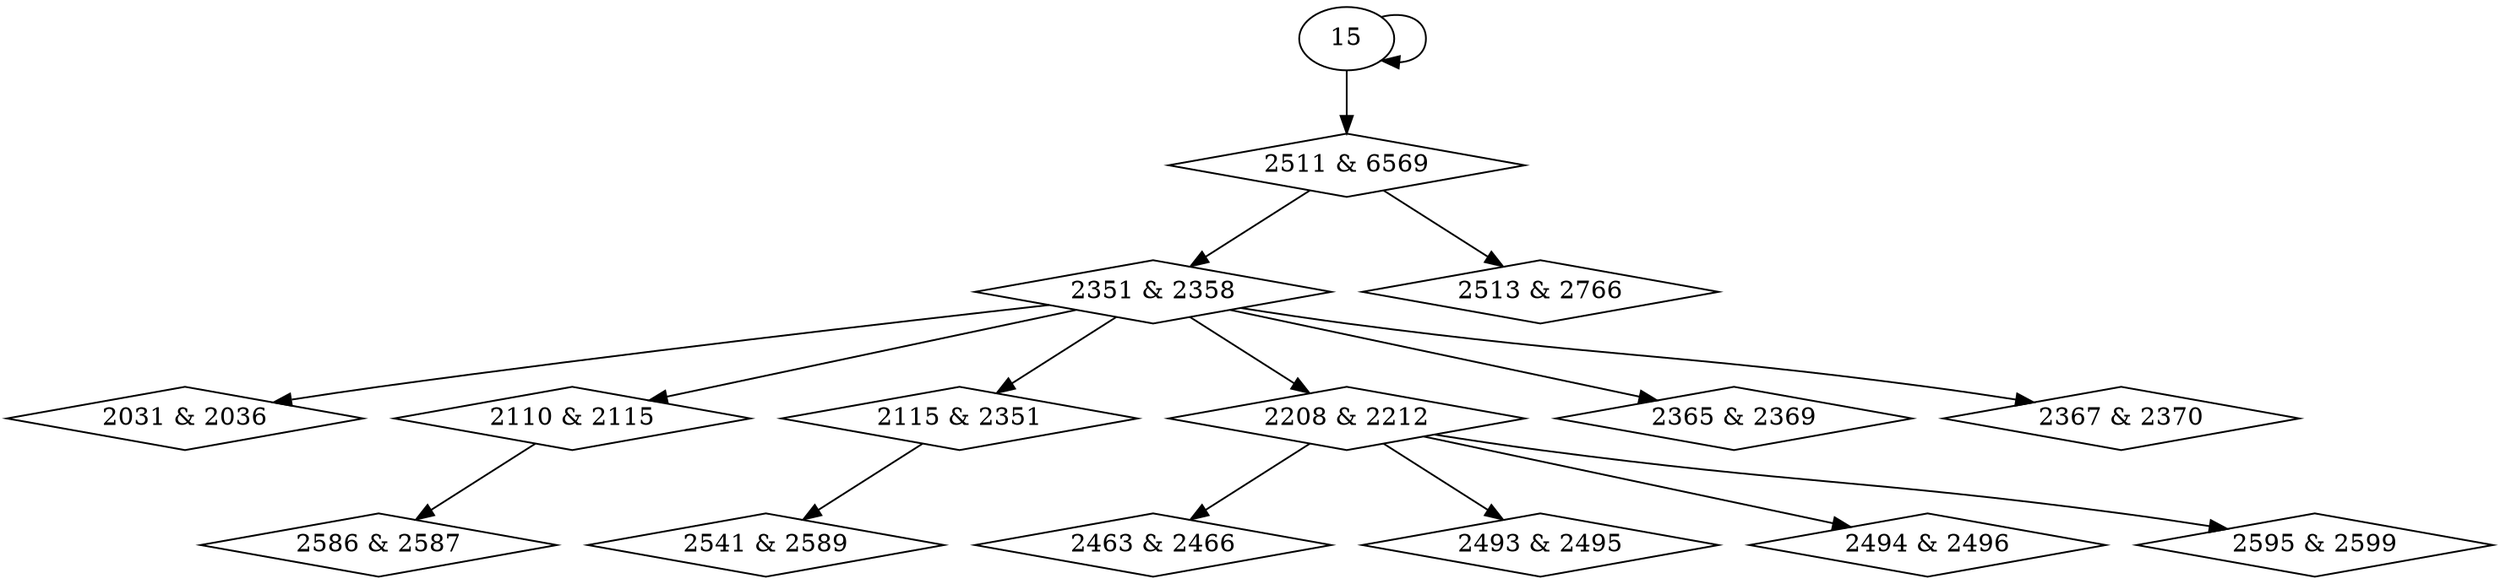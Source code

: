 digraph {
0 [label = "2031 & 2036", shape = diamond];
1 [label = "2110 & 2115", shape = diamond];
2 [label = "2115 & 2351", shape = diamond];
3 [label = "2351 & 2358", shape = diamond];
4 [label = "2208 & 2212", shape = diamond];
5 [label = "2365 & 2369", shape = diamond];
6 [label = "2367 & 2370", shape = diamond];
7 [label = "2463 & 2466", shape = diamond];
8 [label = "2493 & 2495", shape = diamond];
9 [label = "2494 & 2496", shape = diamond];
10 [label = "2511 & 6569", shape = diamond];
11 [label = "2513 & 2766", shape = diamond];
12 [label = "2541 & 2589", shape = diamond];
13 [label = "2586 & 2587", shape = diamond];
14 [label = "2595 & 2599", shape = diamond];
3 -> 0;
3 -> 1;
3 -> 2;
10 -> 3;
3 -> 4;
3 -> 5;
3 -> 6;
4 -> 7;
4 -> 8;
4 -> 9;
15 -> 10;
10 -> 11;
2 -> 12;
1 -> 13;
4 -> 14;
15 -> 15;
}

